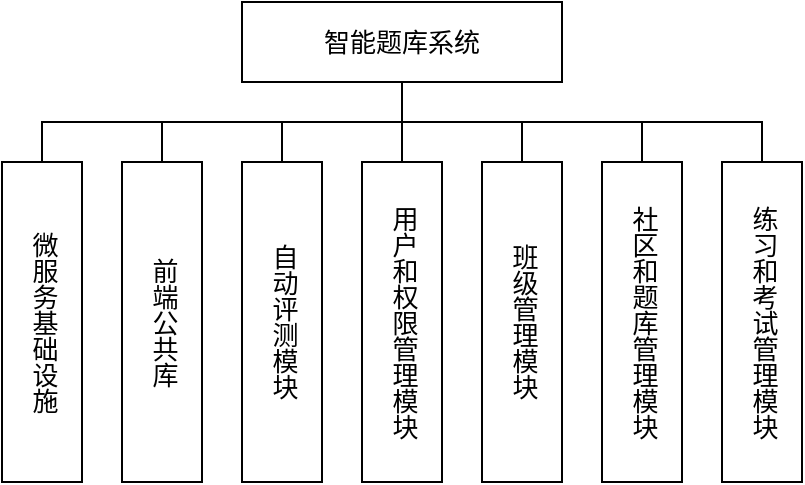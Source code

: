 <mxfile version="24.4.4" type="github" pages="8">
  <diagram name="总体结构图" id="eObKTCuL2aLBovRg0y6s">
    <mxGraphModel dx="628" dy="372" grid="1" gridSize="10" guides="1" tooltips="1" connect="1" arrows="1" fold="1" page="1" pageScale="1" pageWidth="827" pageHeight="1169" math="0" shadow="0">
      <root>
        <mxCell id="0" />
        <mxCell id="1" parent="0" />
        <mxCell id="1TfiM0mJoHMzbEMcMOic-4" style="edgeStyle=orthogonalEdgeStyle;rounded=0;orthogonalLoop=1;jettySize=auto;html=1;fontSize=13;fontFamily=宋体;endArrow=none;endFill=0;fontStyle=0;textDirection=vertical-lr;" parent="1" source="AXkbb3NN8vNCeK4mGR4q-1" target="AXkbb3NN8vNCeK4mGR4q-2" edge="1">
          <mxGeometry relative="1" as="geometry">
            <Array as="points">
              <mxPoint x="200" y="60" />
              <mxPoint x="20" y="60" />
            </Array>
          </mxGeometry>
        </mxCell>
        <mxCell id="1TfiM0mJoHMzbEMcMOic-5" style="edgeStyle=orthogonalEdgeStyle;rounded=0;orthogonalLoop=1;jettySize=auto;html=1;fontSize=13;fontFamily=宋体;endArrow=none;endFill=0;fontStyle=0;textDirection=vertical-lr;" parent="1" source="AXkbb3NN8vNCeK4mGR4q-1" target="AXkbb3NN8vNCeK4mGR4q-4" edge="1">
          <mxGeometry relative="1" as="geometry">
            <Array as="points">
              <mxPoint x="200" y="60" />
              <mxPoint x="80" y="60" />
            </Array>
          </mxGeometry>
        </mxCell>
        <mxCell id="1TfiM0mJoHMzbEMcMOic-6" style="edgeStyle=orthogonalEdgeStyle;rounded=0;orthogonalLoop=1;jettySize=auto;html=1;fontSize=13;fontFamily=宋体;endArrow=none;endFill=0;fontStyle=0;textDirection=vertical-lr;" parent="1" source="AXkbb3NN8vNCeK4mGR4q-1" target="1TfiM0mJoHMzbEMcMOic-1" edge="1">
          <mxGeometry relative="1" as="geometry" />
        </mxCell>
        <mxCell id="1TfiM0mJoHMzbEMcMOic-7" style="edgeStyle=orthogonalEdgeStyle;rounded=0;orthogonalLoop=1;jettySize=auto;html=1;fontSize=13;fontFamily=宋体;endArrow=none;endFill=0;fontStyle=0;textDirection=vertical-lr;" parent="1" source="AXkbb3NN8vNCeK4mGR4q-1" target="AXkbb3NN8vNCeK4mGR4q-6" edge="1">
          <mxGeometry relative="1" as="geometry" />
        </mxCell>
        <mxCell id="1TfiM0mJoHMzbEMcMOic-8" style="edgeStyle=orthogonalEdgeStyle;rounded=0;orthogonalLoop=1;jettySize=auto;html=1;fontSize=13;fontFamily=宋体;endArrow=none;endFill=0;fontStyle=0;textDirection=vertical-lr;" parent="1" source="AXkbb3NN8vNCeK4mGR4q-1" target="AXkbb3NN8vNCeK4mGR4q-8" edge="1">
          <mxGeometry relative="1" as="geometry" />
        </mxCell>
        <mxCell id="1TfiM0mJoHMzbEMcMOic-9" style="edgeStyle=orthogonalEdgeStyle;rounded=0;orthogonalLoop=1;jettySize=auto;html=1;fontSize=13;fontFamily=宋体;endArrow=none;endFill=0;fontStyle=0;textDirection=vertical-lr;" parent="1" source="AXkbb3NN8vNCeK4mGR4q-1" target="AXkbb3NN8vNCeK4mGR4q-10" edge="1">
          <mxGeometry relative="1" as="geometry">
            <Array as="points">
              <mxPoint x="200" y="60" />
              <mxPoint x="320" y="60" />
            </Array>
          </mxGeometry>
        </mxCell>
        <mxCell id="1TfiM0mJoHMzbEMcMOic-10" style="edgeStyle=orthogonalEdgeStyle;rounded=0;orthogonalLoop=1;jettySize=auto;html=1;fontSize=13;fontFamily=宋体;endArrow=none;endFill=0;fontStyle=0;textDirection=vertical-lr;" parent="1" source="AXkbb3NN8vNCeK4mGR4q-1" target="AXkbb3NN8vNCeK4mGR4q-11" edge="1">
          <mxGeometry relative="1" as="geometry">
            <Array as="points">
              <mxPoint x="200" y="60" />
              <mxPoint x="380" y="60" />
            </Array>
          </mxGeometry>
        </mxCell>
        <mxCell id="AXkbb3NN8vNCeK4mGR4q-1" value="智能题库系统" style="rounded=0;whiteSpace=wrap;html=1;strokeWidth=1;fontSize=13;fontFamily=宋体;fontStyle=0;textDirection=ltr;" parent="1" vertex="1">
          <mxGeometry x="120" width="160" height="40" as="geometry" />
        </mxCell>
        <mxCell id="AXkbb3NN8vNCeK4mGR4q-2" value="微服务基础设施" style="rounded=0;whiteSpace=wrap;html=1;textDirection=vertical-lr;strokeWidth=1;fontSize=13;fontFamily=宋体;fontStyle=0" parent="1" vertex="1">
          <mxGeometry y="80" width="40" height="160" as="geometry" />
        </mxCell>
        <mxCell id="AXkbb3NN8vNCeK4mGR4q-4" value="前端公共库" style="rounded=0;whiteSpace=wrap;html=1;textDirection=vertical-lr;strokeWidth=1;fontSize=13;fontFamily=宋体;fontStyle=0" parent="1" vertex="1">
          <mxGeometry x="60" y="80" width="40" height="160" as="geometry" />
        </mxCell>
        <mxCell id="AXkbb3NN8vNCeK4mGR4q-6" value="用户和权限管理模块" style="rounded=0;whiteSpace=wrap;html=1;textDirection=vertical-lr;strokeWidth=1;fontSize=13;fontFamily=宋体;fontStyle=0" parent="1" vertex="1">
          <mxGeometry x="180" y="80" width="40" height="160" as="geometry" />
        </mxCell>
        <mxCell id="AXkbb3NN8vNCeK4mGR4q-8" value="班级管理模块" style="rounded=0;whiteSpace=wrap;html=1;textDirection=vertical-lr;strokeWidth=1;fontSize=13;fontFamily=宋体;fontStyle=0" parent="1" vertex="1">
          <mxGeometry x="240" y="80" width="40" height="160" as="geometry" />
        </mxCell>
        <mxCell id="AXkbb3NN8vNCeK4mGR4q-11" value="练习和考试管理模块" style="rounded=0;whiteSpace=wrap;html=1;textDirection=vertical-lr;strokeWidth=1;fontSize=13;fontFamily=宋体;fontStyle=0" parent="1" vertex="1">
          <mxGeometry x="360" y="80" width="40" height="160" as="geometry" />
        </mxCell>
        <mxCell id="1TfiM0mJoHMzbEMcMOic-1" value="自动评测模块" style="rounded=0;whiteSpace=wrap;html=1;textDirection=vertical-lr;strokeWidth=1;fontSize=13;fontFamily=宋体;fontStyle=0" parent="1" vertex="1">
          <mxGeometry x="120" y="80" width="40" height="160" as="geometry" />
        </mxCell>
        <mxCell id="AXkbb3NN8vNCeK4mGR4q-10" value="社区和题库管理模块" style="rounded=0;whiteSpace=wrap;html=1;textDirection=vertical-lr;strokeWidth=1;fontSize=13;fontFamily=宋体;fontStyle=0" parent="1" vertex="1">
          <mxGeometry x="300" y="80" width="40" height="160" as="geometry" />
        </mxCell>
      </root>
    </mxGraphModel>
  </diagram>
  <diagram id="LT84yAwizIzMR_WDolmR" name="基础设施">
    <mxGraphModel dx="910" dy="540" grid="1" gridSize="10" guides="1" tooltips="1" connect="1" arrows="1" fold="1" page="1" pageScale="1" pageWidth="827" pageHeight="1169" math="0" shadow="0">
      <root>
        <mxCell id="0" />
        <mxCell id="1" parent="0" />
        <mxCell id="7kaJdCATAkO4GqcZyHqF-1" style="edgeStyle=orthogonalEdgeStyle;rounded=0;orthogonalLoop=1;jettySize=auto;html=1;fontSize=13;fontFamily=宋体;endArrow=none;endFill=0;fontStyle=0" parent="1" source="7kaJdCATAkO4GqcZyHqF-8" target="7kaJdCATAkO4GqcZyHqF-9" edge="1">
          <mxGeometry relative="1" as="geometry">
            <Array as="points">
              <mxPoint x="200" y="60" />
              <mxPoint x="20" y="60" />
            </Array>
          </mxGeometry>
        </mxCell>
        <mxCell id="7kaJdCATAkO4GqcZyHqF-2" style="edgeStyle=orthogonalEdgeStyle;rounded=0;orthogonalLoop=1;jettySize=auto;html=1;fontSize=13;fontFamily=宋体;endArrow=none;endFill=0;fontStyle=0" parent="1" source="7kaJdCATAkO4GqcZyHqF-8" target="7kaJdCATAkO4GqcZyHqF-10" edge="1">
          <mxGeometry relative="1" as="geometry">
            <Array as="points">
              <mxPoint x="200" y="60" />
              <mxPoint x="80" y="60" />
            </Array>
          </mxGeometry>
        </mxCell>
        <mxCell id="7kaJdCATAkO4GqcZyHqF-3" style="edgeStyle=orthogonalEdgeStyle;rounded=0;orthogonalLoop=1;jettySize=auto;html=1;fontSize=13;fontFamily=宋体;endArrow=none;endFill=0;fontStyle=0" parent="1" source="7kaJdCATAkO4GqcZyHqF-8" target="7kaJdCATAkO4GqcZyHqF-14" edge="1">
          <mxGeometry relative="1" as="geometry" />
        </mxCell>
        <mxCell id="7kaJdCATAkO4GqcZyHqF-4" style="edgeStyle=orthogonalEdgeStyle;rounded=0;orthogonalLoop=1;jettySize=auto;html=1;fontSize=13;fontFamily=宋体;endArrow=none;endFill=0;fontStyle=0" parent="1" source="7kaJdCATAkO4GqcZyHqF-8" target="7kaJdCATAkO4GqcZyHqF-11" edge="1">
          <mxGeometry relative="1" as="geometry" />
        </mxCell>
        <mxCell id="7kaJdCATAkO4GqcZyHqF-5" style="edgeStyle=orthogonalEdgeStyle;rounded=0;orthogonalLoop=1;jettySize=auto;html=1;fontSize=13;fontFamily=宋体;endArrow=none;endFill=0;fontStyle=0" parent="1" source="7kaJdCATAkO4GqcZyHqF-8" target="7kaJdCATAkO4GqcZyHqF-12" edge="1">
          <mxGeometry relative="1" as="geometry" />
        </mxCell>
        <mxCell id="7kaJdCATAkO4GqcZyHqF-6" style="edgeStyle=orthogonalEdgeStyle;rounded=0;orthogonalLoop=1;jettySize=auto;html=1;fontSize=13;fontFamily=宋体;endArrow=none;endFill=0;fontStyle=0" parent="1" source="7kaJdCATAkO4GqcZyHqF-8" target="7kaJdCATAkO4GqcZyHqF-15" edge="1">
          <mxGeometry relative="1" as="geometry">
            <Array as="points">
              <mxPoint x="200" y="60" />
              <mxPoint x="320" y="60" />
            </Array>
          </mxGeometry>
        </mxCell>
        <mxCell id="7kaJdCATAkO4GqcZyHqF-7" style="edgeStyle=orthogonalEdgeStyle;rounded=0;orthogonalLoop=1;jettySize=auto;html=1;fontSize=13;fontFamily=宋体;endArrow=none;endFill=0;fontStyle=0" parent="1" source="7kaJdCATAkO4GqcZyHqF-8" target="7kaJdCATAkO4GqcZyHqF-13" edge="1">
          <mxGeometry relative="1" as="geometry">
            <Array as="points">
              <mxPoint x="200" y="60" />
              <mxPoint x="380" y="60" />
            </Array>
          </mxGeometry>
        </mxCell>
        <mxCell id="7kaJdCATAkO4GqcZyHqF-8" value="微服务基础设施" style="rounded=0;whiteSpace=wrap;html=1;strokeWidth=1;fontSize=13;fontFamily=宋体;fontStyle=0" parent="1" vertex="1">
          <mxGeometry x="120" width="160" height="40" as="geometry" />
        </mxCell>
        <mxCell id="7kaJdCATAkO4GqcZyHqF-9" value="API网关" style="rounded=0;whiteSpace=wrap;html=1;textDirection=vertical-lr;strokeWidth=1;fontSize=13;fontFamily=宋体;fontStyle=0" parent="1" vertex="1">
          <mxGeometry y="80" width="40" height="160" as="geometry" />
        </mxCell>
        <mxCell id="7kaJdCATAkO4GqcZyHqF-10" value="服务注册与发现" style="rounded=0;whiteSpace=wrap;html=1;textDirection=vertical-lr;strokeWidth=1;fontSize=13;fontFamily=宋体;fontStyle=0" parent="1" vertex="1">
          <mxGeometry x="60" y="80" width="40" height="160" as="geometry" />
        </mxCell>
        <mxCell id="7kaJdCATAkO4GqcZyHqF-11" value="消息队列" style="rounded=0;whiteSpace=wrap;html=1;textDirection=vertical-lr;strokeWidth=1;fontSize=13;fontFamily=宋体;fontStyle=0" parent="1" vertex="1">
          <mxGeometry x="180" y="80" width="40" height="160" as="geometry" />
        </mxCell>
        <mxCell id="7kaJdCATAkO4GqcZyHqF-23" style="edgeStyle=orthogonalEdgeStyle;rounded=0;orthogonalLoop=1;jettySize=auto;html=1;endArrow=none;endFill=0;fontStyle=0" parent="1" source="7kaJdCATAkO4GqcZyHqF-12" target="7kaJdCATAkO4GqcZyHqF-20" edge="1">
          <mxGeometry relative="1" as="geometry">
            <Array as="points">
              <mxPoint x="260" y="260" />
              <mxPoint x="200" y="260" />
            </Array>
          </mxGeometry>
        </mxCell>
        <mxCell id="7kaJdCATAkO4GqcZyHqF-24" style="edgeStyle=orthogonalEdgeStyle;rounded=0;orthogonalLoop=1;jettySize=auto;html=1;endArrow=none;endFill=0;fontStyle=0" parent="1" source="7kaJdCATAkO4GqcZyHqF-12" target="7kaJdCATAkO4GqcZyHqF-21" edge="1">
          <mxGeometry relative="1" as="geometry" />
        </mxCell>
        <mxCell id="7kaJdCATAkO4GqcZyHqF-25" style="edgeStyle=orthogonalEdgeStyle;rounded=0;orthogonalLoop=1;jettySize=auto;html=1;endArrow=none;endFill=0;fontStyle=0" parent="1" source="7kaJdCATAkO4GqcZyHqF-12" target="7kaJdCATAkO4GqcZyHqF-22" edge="1">
          <mxGeometry relative="1" as="geometry">
            <Array as="points">
              <mxPoint x="260" y="260" />
              <mxPoint x="320" y="260" />
            </Array>
          </mxGeometry>
        </mxCell>
        <mxCell id="7kaJdCATAkO4GqcZyHqF-12" value="持久化层" style="rounded=0;whiteSpace=wrap;html=1;textDirection=vertical-lr;strokeWidth=1;fontSize=13;fontFamily=宋体;fontStyle=0" parent="1" vertex="1">
          <mxGeometry x="240" y="80" width="40" height="160" as="geometry" />
        </mxCell>
        <mxCell id="7kaJdCATAkO4GqcZyHqF-13" value="监控与日志" style="rounded=0;whiteSpace=wrap;html=1;textDirection=vertical-lr;strokeWidth=1;fontSize=13;fontFamily=宋体;fontStyle=0" parent="1" vertex="1">
          <mxGeometry x="360" y="80" width="40" height="160" as="geometry" />
        </mxCell>
        <mxCell id="7kaJdCATAkO4GqcZyHqF-14" value="配置中心" style="rounded=0;whiteSpace=wrap;html=1;textDirection=vertical-lr;strokeWidth=1;fontSize=13;fontFamily=宋体;fontStyle=0" parent="1" vertex="1">
          <mxGeometry x="120" y="80" width="40" height="160" as="geometry" />
        </mxCell>
        <mxCell id="7kaJdCATAkO4GqcZyHqF-15" value="链路追踪" style="rounded=0;whiteSpace=wrap;html=1;textDirection=vertical-lr;strokeWidth=1;fontSize=13;fontFamily=宋体;fontStyle=0" parent="1" vertex="1">
          <mxGeometry x="300" y="80" width="40" height="160" as="geometry" />
        </mxCell>
        <mxCell id="7kaJdCATAkO4GqcZyHqF-20" value="关系型数据库和ORM" style="rounded=0;whiteSpace=wrap;html=1;textDirection=vertical-lr;strokeWidth=1;fontSize=13;fontFamily=宋体;fontStyle=0" parent="1" vertex="1">
          <mxGeometry x="180" y="280" width="40" height="160" as="geometry" />
        </mxCell>
        <mxCell id="7kaJdCATAkO4GqcZyHqF-21" value="缓存和缓存抽象" style="rounded=0;whiteSpace=wrap;html=1;textDirection=vertical-lr;strokeWidth=1;fontSize=13;fontFamily=宋体;fontStyle=0" parent="1" vertex="1">
          <mxGeometry x="240" y="280" width="40" height="160" as="geometry" />
        </mxCell>
        <mxCell id="7kaJdCATAkO4GqcZyHqF-22" value="全文搜索引擎" style="rounded=0;whiteSpace=wrap;html=1;textDirection=vertical-lr;strokeWidth=1;fontSize=13;fontFamily=宋体;fontStyle=0" parent="1" vertex="1">
          <mxGeometry x="300" y="280" width="40" height="160" as="geometry" />
        </mxCell>
      </root>
    </mxGraphModel>
  </diagram>
  <diagram id="GoCereCZOyMjqY-9BKI_" name="前端公共库">
    <mxGraphModel dx="910" dy="540" grid="1" gridSize="10" guides="1" tooltips="1" connect="1" arrows="1" fold="1" page="1" pageScale="1" pageWidth="827" pageHeight="1169" math="0" shadow="0">
      <root>
        <mxCell id="0" />
        <mxCell id="1" parent="0" />
        <mxCell id="lPErtDjnJeiTc1u10i2Q-1" style="edgeStyle=orthogonalEdgeStyle;rounded=0;orthogonalLoop=1;jettySize=auto;html=1;strokeColor=default;strokeWidth=1;endArrow=none;endFill=0;startArrow=none;startFill=0;fontSize=13;fontFamily=宋体;fontStyle=0" parent="1" source="lPErtDjnJeiTc1u10i2Q-6" target="lPErtDjnJeiTc1u10i2Q-7" edge="1">
          <mxGeometry relative="1" as="geometry">
            <Array as="points">
              <mxPoint x="150" y="60" />
              <mxPoint x="20" y="60" />
            </Array>
          </mxGeometry>
        </mxCell>
        <mxCell id="lPErtDjnJeiTc1u10i2Q-2" style="edgeStyle=orthogonalEdgeStyle;rounded=0;orthogonalLoop=1;jettySize=auto;html=1;strokeWidth=1;endArrow=none;endFill=0;startArrow=none;startFill=0;fontSize=13;fontFamily=宋体;fontStyle=0" parent="1" source="lPErtDjnJeiTc1u10i2Q-6" target="lPErtDjnJeiTc1u10i2Q-12" edge="1">
          <mxGeometry relative="1" as="geometry" />
        </mxCell>
        <mxCell id="lPErtDjnJeiTc1u10i2Q-3" style="edgeStyle=orthogonalEdgeStyle;rounded=0;orthogonalLoop=1;jettySize=auto;html=1;strokeWidth=1;endArrow=none;endFill=0;startArrow=none;startFill=0;fontSize=13;fontFamily=宋体;fontStyle=0" parent="1" source="lPErtDjnJeiTc1u10i2Q-6" target="lPErtDjnJeiTc1u10i2Q-13" edge="1">
          <mxGeometry relative="1" as="geometry">
            <Array as="points">
              <mxPoint x="150" y="60" />
              <mxPoint x="290" y="60" />
            </Array>
          </mxGeometry>
        </mxCell>
        <mxCell id="lPErtDjnJeiTc1u10i2Q-4" style="edgeStyle=orthogonalEdgeStyle;rounded=0;orthogonalLoop=1;jettySize=auto;html=1;endArrow=none;endFill=0;fontStyle=0" parent="1" source="lPErtDjnJeiTc1u10i2Q-6" target="lPErtDjnJeiTc1u10i2Q-14" edge="1">
          <mxGeometry relative="1" as="geometry" />
        </mxCell>
        <mxCell id="lPErtDjnJeiTc1u10i2Q-6" value="前端公共库" style="rounded=0;whiteSpace=wrap;html=1;strokeWidth=1;fontSize=13;fontFamily=宋体;fontStyle=0" parent="1" vertex="1">
          <mxGeometry x="70" width="160" height="40" as="geometry" />
        </mxCell>
        <mxCell id="lPErtDjnJeiTc1u10i2Q-7" value="前端&lt;span style=&quot;background-color: initial;&quot;&gt;日志管理器&lt;/span&gt;" style="rounded=0;whiteSpace=wrap;html=1;textDirection=vertical-lr;strokeWidth=1;fontSize=13;fontFamily=宋体;fontStyle=0" parent="1" vertex="1">
          <mxGeometry y="80" width="40" height="160" as="geometry" />
        </mxCell>
        <mxCell id="lPErtDjnJeiTc1u10i2Q-8" style="edgeStyle=orthogonalEdgeStyle;rounded=0;orthogonalLoop=1;jettySize=auto;html=1;endArrow=none;endFill=0;fontStyle=0" parent="1" source="lPErtDjnJeiTc1u10i2Q-12" target="lPErtDjnJeiTc1u10i2Q-16" edge="1">
          <mxGeometry relative="1" as="geometry">
            <Array as="points">
              <mxPoint x="140" y="260" />
              <mxPoint x="50" y="260" />
            </Array>
          </mxGeometry>
        </mxCell>
        <mxCell id="lPErtDjnJeiTc1u10i2Q-9" style="edgeStyle=orthogonalEdgeStyle;rounded=0;orthogonalLoop=1;jettySize=auto;html=1;endArrow=none;endFill=0;fontStyle=0" parent="1" source="lPErtDjnJeiTc1u10i2Q-12" target="lPErtDjnJeiTc1u10i2Q-17" edge="1">
          <mxGeometry relative="1" as="geometry" />
        </mxCell>
        <mxCell id="lPErtDjnJeiTc1u10i2Q-10" style="edgeStyle=orthogonalEdgeStyle;rounded=0;orthogonalLoop=1;jettySize=auto;html=1;endArrow=none;endFill=0;fontStyle=0" parent="1" source="lPErtDjnJeiTc1u10i2Q-12" target="lPErtDjnJeiTc1u10i2Q-18" edge="1">
          <mxGeometry relative="1" as="geometry">
            <Array as="points">
              <mxPoint x="110" y="260" />
              <mxPoint x="140" y="260" />
            </Array>
          </mxGeometry>
        </mxCell>
        <mxCell id="lPErtDjnJeiTc1u10i2Q-11" style="edgeStyle=orthogonalEdgeStyle;rounded=0;orthogonalLoop=1;jettySize=auto;html=1;endArrow=none;endFill=0;fontStyle=0" parent="1" source="lPErtDjnJeiTc1u10i2Q-12" target="lPErtDjnJeiTc1u10i2Q-19" edge="1">
          <mxGeometry relative="1" as="geometry">
            <Array as="points">
              <mxPoint x="140" y="260" />
              <mxPoint x="230" y="260" />
            </Array>
          </mxGeometry>
        </mxCell>
        <mxCell id="lPErtDjnJeiTc1u10i2Q-12" value="对象跟踪与转换" style="rounded=0;whiteSpace=wrap;html=1;textDirection=vertical-lr;strokeWidth=1;fontSize=13;fontFamily=宋体;fontStyle=0" parent="1" vertex="1">
          <mxGeometry x="90" y="80" width="40" height="160" as="geometry" />
        </mxCell>
        <mxCell id="G0HAX1r1dDdrpFg4I1_4-3" style="edgeStyle=orthogonalEdgeStyle;rounded=0;orthogonalLoop=1;jettySize=auto;html=1;endArrow=none;endFill=0;fontStyle=0" parent="1" source="lPErtDjnJeiTc1u10i2Q-13" target="G0HAX1r1dDdrpFg4I1_4-1" edge="1">
          <mxGeometry relative="1" as="geometry" />
        </mxCell>
        <mxCell id="G0HAX1r1dDdrpFg4I1_4-4" style="edgeStyle=orthogonalEdgeStyle;rounded=0;orthogonalLoop=1;jettySize=auto;html=1;endArrow=none;endFill=0;fontStyle=0" parent="1" source="lPErtDjnJeiTc1u10i2Q-13" target="G0HAX1r1dDdrpFg4I1_4-2" edge="1">
          <mxGeometry relative="1" as="geometry" />
        </mxCell>
        <mxCell id="lPErtDjnJeiTc1u10i2Q-13" value="HTTP请求封装" style="rounded=0;whiteSpace=wrap;html=1;textDirection=vertical-lr;strokeWidth=1;fontSize=13;fontFamily=宋体;fontStyle=0" parent="1" vertex="1">
          <mxGeometry x="270" y="80" width="40" height="160" as="geometry" />
        </mxCell>
        <mxCell id="lPErtDjnJeiTc1u10i2Q-14" value="声明式权限控制" style="rounded=0;whiteSpace=wrap;html=1;textDirection=vertical-lr;strokeWidth=1;fontSize=13;fontFamily=宋体;fontStyle=0" parent="1" vertex="1">
          <mxGeometry x="180" y="80" width="40" height="160" as="geometry" />
        </mxCell>
        <mxCell id="lPErtDjnJeiTc1u10i2Q-16" value="对象ID管理" style="rounded=0;whiteSpace=wrap;html=1;textDirection=vertical-lr;strokeWidth=1;fontSize=13;fontFamily=宋体;fontStyle=0" parent="1" vertex="1">
          <mxGeometry y="280" width="40" height="160" as="geometry" />
        </mxCell>
        <mxCell id="lPErtDjnJeiTc1u10i2Q-17" value="元数据生成和定义" style="rounded=0;whiteSpace=wrap;html=1;textDirection=vertical-lr;strokeWidth=1;fontSize=13;fontFamily=宋体;fontStyle=0" parent="1" vertex="1">
          <mxGeometry x="60" y="280" width="40" height="160" as="geometry" />
        </mxCell>
        <mxCell id="lPErtDjnJeiTc1u10i2Q-18" value="递归的对象转换" style="rounded=0;whiteSpace=wrap;html=1;textDirection=vertical-lr;strokeWidth=1;fontSize=13;fontFamily=宋体;fontStyle=0" parent="1" vertex="1">
          <mxGeometry x="120" y="280" width="40" height="160" as="geometry" />
        </mxCell>
        <mxCell id="lPErtDjnJeiTc1u10i2Q-19" value="额外字段处理" style="rounded=0;whiteSpace=wrap;html=1;textDirection=vertical-lr;strokeWidth=1;fontSize=13;fontFamily=宋体;fontStyle=0" parent="1" vertex="1">
          <mxGeometry x="180" y="280" width="40" height="160" as="geometry" />
        </mxCell>
        <mxCell id="G0HAX1r1dDdrpFg4I1_4-1" value="响应体转换" style="rounded=0;whiteSpace=wrap;html=1;textDirection=vertical-lr;strokeWidth=1;fontSize=13;fontFamily=宋体;fontStyle=0" parent="1" vertex="1">
          <mxGeometry x="240" y="280" width="40" height="160" as="geometry" />
        </mxCell>
        <mxCell id="G0HAX1r1dDdrpFg4I1_4-2" value="异常状态码处理" style="rounded=0;whiteSpace=wrap;html=1;textDirection=vertical-lr;strokeWidth=1;fontSize=13;fontFamily=宋体;fontStyle=0" parent="1" vertex="1">
          <mxGeometry x="300" y="280" width="40" height="160" as="geometry" />
        </mxCell>
      </root>
    </mxGraphModel>
  </diagram>
  <diagram id="jdIbcrPms2gUhNTZ2ln3" name="自动评测">
    <mxGraphModel dx="910" dy="540" grid="1" gridSize="10" guides="1" tooltips="1" connect="1" arrows="1" fold="1" page="1" pageScale="1" pageWidth="827" pageHeight="1169" math="0" shadow="0">
      <root>
        <mxCell id="0" />
        <mxCell id="1" parent="0" />
        <mxCell id="3TBexgA2kITxujay0bop-1" style="edgeStyle=orthogonalEdgeStyle;rounded=0;orthogonalLoop=1;jettySize=auto;html=1;strokeColor=default;strokeWidth=1;endArrow=none;endFill=0;startArrow=none;startFill=0;fontSize=13;fontFamily=宋体;fontStyle=0" parent="1" source="3TBexgA2kITxujay0bop-7" target="3TBexgA2kITxujay0bop-8" edge="1">
          <mxGeometry relative="1" as="geometry">
            <Array as="points">
              <mxPoint x="140" y="60" />
              <mxPoint x="20" y="60" />
            </Array>
          </mxGeometry>
        </mxCell>
        <mxCell id="3TBexgA2kITxujay0bop-2" style="edgeStyle=orthogonalEdgeStyle;rounded=0;orthogonalLoop=1;jettySize=auto;html=1;strokeWidth=1;endArrow=none;endFill=0;startArrow=none;startFill=0;fontSize=13;fontFamily=宋体;fontStyle=0" parent="1" source="3TBexgA2kITxujay0bop-7" target="3TBexgA2kITxujay0bop-9" edge="1">
          <mxGeometry relative="1" as="geometry" />
        </mxCell>
        <mxCell id="3TBexgA2kITxujay0bop-3" style="edgeStyle=orthogonalEdgeStyle;rounded=0;orthogonalLoop=1;jettySize=auto;html=1;strokeWidth=1;endArrow=none;endFill=0;startArrow=none;startFill=0;fontSize=13;fontFamily=宋体;fontStyle=0" parent="1" source="3TBexgA2kITxujay0bop-7" target="3TBexgA2kITxujay0bop-10" edge="1">
          <mxGeometry relative="1" as="geometry" />
        </mxCell>
        <mxCell id="7ztqIl_7mpwJkRQCzAdN-3" style="edgeStyle=orthogonalEdgeStyle;rounded=0;orthogonalLoop=1;jettySize=auto;html=1;endArrow=none;endFill=0;fontSize=13;fontFamily=宋体;fontStyle=0" parent="1" source="3TBexgA2kITxujay0bop-7" target="7ztqIl_7mpwJkRQCzAdN-1" edge="1">
          <mxGeometry relative="1" as="geometry" />
        </mxCell>
        <mxCell id="7ztqIl_7mpwJkRQCzAdN-4" style="edgeStyle=orthogonalEdgeStyle;rounded=0;orthogonalLoop=1;jettySize=auto;html=1;endArrow=none;endFill=0;fontSize=13;fontFamily=宋体;fontStyle=0" parent="1" source="3TBexgA2kITxujay0bop-7" target="7ztqIl_7mpwJkRQCzAdN-2" edge="1">
          <mxGeometry relative="1" as="geometry">
            <Array as="points">
              <mxPoint x="140" y="60" />
              <mxPoint x="260" y="60" />
            </Array>
          </mxGeometry>
        </mxCell>
        <mxCell id="3TBexgA2kITxujay0bop-7" value="自动评测模块" style="rounded=0;whiteSpace=wrap;html=1;strokeWidth=1;fontSize=13;fontFamily=宋体;fontStyle=0" parent="1" vertex="1">
          <mxGeometry x="60" width="160" height="40" as="geometry" />
        </mxCell>
        <mxCell id="3TBexgA2kITxujay0bop-8" value="评测任务接收" style="rounded=0;whiteSpace=wrap;html=1;textDirection=vertical-lr;strokeWidth=1;fontSize=13;fontFamily=宋体;fontStyle=0" parent="1" vertex="1">
          <mxGeometry y="80" width="40" height="160" as="geometry" />
        </mxCell>
        <mxCell id="7ztqIl_7mpwJkRQCzAdN-6" style="edgeStyle=orthogonalEdgeStyle;rounded=0;orthogonalLoop=1;jettySize=auto;html=1;endArrow=none;endFill=0;fontSize=13;fontFamily=宋体;fontStyle=0" parent="1" source="3TBexgA2kITxujay0bop-9" target="7ztqIl_7mpwJkRQCzAdN-5" edge="1">
          <mxGeometry relative="1" as="geometry">
            <Array as="points">
              <mxPoint x="140" y="260" />
              <mxPoint x="50" y="260" />
            </Array>
          </mxGeometry>
        </mxCell>
        <mxCell id="7ztqIl_7mpwJkRQCzAdN-8" style="edgeStyle=orthogonalEdgeStyle;rounded=0;orthogonalLoop=1;jettySize=auto;html=1;endArrow=none;endFill=0;fontSize=13;fontFamily=宋体;fontStyle=0" parent="1" source="3TBexgA2kITxujay0bop-9" target="7ztqIl_7mpwJkRQCzAdN-7" edge="1">
          <mxGeometry relative="1" as="geometry" />
        </mxCell>
        <mxCell id="7ztqIl_7mpwJkRQCzAdN-10" style="edgeStyle=orthogonalEdgeStyle;rounded=0;orthogonalLoop=1;jettySize=auto;html=1;endArrow=none;endFill=0;fontSize=13;fontFamily=宋体;fontStyle=0" parent="1" source="3TBexgA2kITxujay0bop-9" target="7ztqIl_7mpwJkRQCzAdN-9" edge="1">
          <mxGeometry relative="1" as="geometry" />
        </mxCell>
        <mxCell id="7ztqIl_7mpwJkRQCzAdN-12" style="edgeStyle=orthogonalEdgeStyle;rounded=0;orthogonalLoop=1;jettySize=auto;html=1;endArrow=none;endFill=0;fontSize=13;fontFamily=宋体;fontStyle=0" parent="1" source="3TBexgA2kITxujay0bop-9" target="7ztqIl_7mpwJkRQCzAdN-11" edge="1">
          <mxGeometry relative="1" as="geometry">
            <Array as="points">
              <mxPoint x="140" y="260" />
              <mxPoint x="230" y="260" />
            </Array>
          </mxGeometry>
        </mxCell>
        <mxCell id="3TBexgA2kITxujay0bop-9" value="评测任务处理抽象" style="rounded=0;whiteSpace=wrap;html=1;textDirection=vertical-lr;strokeWidth=1;fontSize=13;fontFamily=宋体;fontStyle=0" parent="1" vertex="1">
          <mxGeometry x="120" y="80" width="40" height="160" as="geometry" />
        </mxCell>
        <mxCell id="3TBexgA2kITxujay0bop-10" value="评测结果推送" style="rounded=0;whiteSpace=wrap;html=1;textDirection=vertical-lr;strokeWidth=1;fontSize=13;fontFamily=宋体;fontStyle=0" parent="1" vertex="1">
          <mxGeometry x="180" y="80" width="40" height="160" as="geometry" />
        </mxCell>
        <mxCell id="7ztqIl_7mpwJkRQCzAdN-1" value="评测任务信息维护" style="rounded=0;whiteSpace=wrap;html=1;textDirection=vertical-lr;strokeWidth=1;fontSize=13;fontFamily=宋体;fontStyle=0" parent="1" vertex="1">
          <mxGeometry x="60" y="80" width="40" height="160" as="geometry" />
        </mxCell>
        <mxCell id="7ztqIl_7mpwJkRQCzAdN-2" value="评测结果解析" style="rounded=0;whiteSpace=wrap;html=1;textDirection=vertical-lr;strokeWidth=1;fontSize=13;fontFamily=宋体;fontStyle=0" parent="1" vertex="1">
          <mxGeometry x="240" y="80" width="40" height="160" as="geometry" />
        </mxCell>
        <mxCell id="7ztqIl_7mpwJkRQCzAdN-5" value="子进程创建与通信" style="rounded=0;whiteSpace=wrap;html=1;textDirection=vertical-lr;strokeWidth=1;fontSize=13;fontFamily=宋体;fontStyle=0" parent="1" vertex="1">
          <mxGeometry x="30" y="280" width="40" height="160" as="geometry" />
        </mxCell>
        <mxCell id="7ztqIl_7mpwJkRQCzAdN-7" value="子进程输出管理" style="rounded=0;whiteSpace=wrap;html=1;textDirection=vertical-lr;strokeWidth=1;fontSize=13;fontFamily=宋体;fontStyle=0" parent="1" vertex="1">
          <mxGeometry x="90" y="280" width="40" height="160" as="geometry" />
        </mxCell>
        <mxCell id="7ztqIl_7mpwJkRQCzAdN-9" value="子进程错误处理" style="rounded=0;whiteSpace=wrap;html=1;textDirection=vertical-lr;strokeWidth=1;fontSize=13;fontFamily=宋体;fontStyle=0" parent="1" vertex="1">
          <mxGeometry x="150" y="280" width="40" height="160" as="geometry" />
        </mxCell>
        <mxCell id="7ztqIl_7mpwJkRQCzAdN-11" value="子进程资源释放" style="rounded=0;whiteSpace=wrap;html=1;textDirection=vertical-lr;strokeWidth=1;fontSize=13;fontFamily=宋体;fontStyle=0" parent="1" vertex="1">
          <mxGeometry x="210" y="280" width="40" height="160" as="geometry" />
        </mxCell>
      </root>
    </mxGraphModel>
  </diagram>
  <diagram id="IcU5u9s4QA0SuOH05t1z" name="用户和权限管理">
    <mxGraphModel dx="910" dy="540" grid="1" gridSize="10" guides="1" tooltips="1" connect="1" arrows="1" fold="1" page="1" pageScale="1" pageWidth="827" pageHeight="1169" math="0" shadow="0">
      <root>
        <mxCell id="0" />
        <mxCell id="1" parent="0" />
        <mxCell id="kt4AcmnEUTAkXFOJBxxN-1" style="edgeStyle=orthogonalEdgeStyle;rounded=0;orthogonalLoop=1;jettySize=auto;html=1;strokeColor=default;strokeWidth=1;endArrow=none;endFill=0;startArrow=none;startFill=0;fontSize=13;fontFamily=宋体;fontStyle=0" parent="1" source="kt4AcmnEUTAkXFOJBxxN-6" target="kt4AcmnEUTAkXFOJBxxN-7" edge="1">
          <mxGeometry relative="1" as="geometry">
            <Array as="points">
              <mxPoint x="140" y="60" />
              <mxPoint x="20" y="60" />
            </Array>
          </mxGeometry>
        </mxCell>
        <mxCell id="kt4AcmnEUTAkXFOJBxxN-2" style="edgeStyle=orthogonalEdgeStyle;rounded=0;orthogonalLoop=1;jettySize=auto;html=1;strokeWidth=1;endArrow=none;endFill=0;startArrow=none;startFill=0;fontSize=13;fontFamily=宋体;fontStyle=0" parent="1" source="kt4AcmnEUTAkXFOJBxxN-6" target="kt4AcmnEUTAkXFOJBxxN-12" edge="1">
          <mxGeometry relative="1" as="geometry" />
        </mxCell>
        <mxCell id="kt4AcmnEUTAkXFOJBxxN-3" style="edgeStyle=orthogonalEdgeStyle;rounded=0;orthogonalLoop=1;jettySize=auto;html=1;strokeWidth=1;endArrow=none;endFill=0;startArrow=none;startFill=0;fontSize=13;fontFamily=宋体;fontStyle=0" parent="1" source="kt4AcmnEUTAkXFOJBxxN-6" target="kt4AcmnEUTAkXFOJBxxN-13" edge="1">
          <mxGeometry relative="1" as="geometry" />
        </mxCell>
        <mxCell id="kt4AcmnEUTAkXFOJBxxN-4" style="edgeStyle=orthogonalEdgeStyle;rounded=0;orthogonalLoop=1;jettySize=auto;html=1;endArrow=none;endFill=0;fontSize=13;fontFamily=宋体;fontStyle=0;strokeWidth=1;" parent="1" source="kt4AcmnEUTAkXFOJBxxN-6" target="kt4AcmnEUTAkXFOJBxxN-14" edge="1">
          <mxGeometry relative="1" as="geometry" />
        </mxCell>
        <mxCell id="kt4AcmnEUTAkXFOJBxxN-5" style="edgeStyle=orthogonalEdgeStyle;rounded=0;orthogonalLoop=1;jettySize=auto;html=1;endArrow=none;endFill=0;fontSize=13;fontFamily=宋体;fontStyle=0;strokeWidth=1;" parent="1" source="kt4AcmnEUTAkXFOJBxxN-6" target="kt4AcmnEUTAkXFOJBxxN-15" edge="1">
          <mxGeometry relative="1" as="geometry">
            <Array as="points">
              <mxPoint x="140" y="60" />
              <mxPoint x="260" y="60" />
            </Array>
          </mxGeometry>
        </mxCell>
        <mxCell id="kt4AcmnEUTAkXFOJBxxN-6" value="用户和权限管理" style="rounded=0;whiteSpace=wrap;html=1;strokeWidth=1;fontSize=13;fontFamily=宋体;fontStyle=0" parent="1" vertex="1">
          <mxGeometry x="60" width="160" height="40" as="geometry" />
        </mxCell>
        <mxCell id="kt4AcmnEUTAkXFOJBxxN-7" value="用户注册" style="rounded=0;whiteSpace=wrap;html=1;textDirection=vertical-lr;strokeWidth=1;fontSize=13;fontFamily=宋体;fontStyle=0" parent="1" vertex="1">
          <mxGeometry y="80" width="40" height="160" as="geometry" />
        </mxCell>
        <mxCell id="kt4AcmnEUTAkXFOJBxxN-12" value="用户认证" style="rounded=0;whiteSpace=wrap;html=1;textDirection=vertical-lr;strokeWidth=1;fontSize=13;fontFamily=宋体;fontStyle=0" parent="1" vertex="1">
          <mxGeometry x="120" y="80" width="40" height="160" as="geometry" />
        </mxCell>
        <mxCell id="TBdoW3QmLv-n3Bpw70am-4" style="edgeStyle=orthogonalEdgeStyle;rounded=0;orthogonalLoop=1;jettySize=auto;html=1;endArrow=none;endFill=0;strokeWidth=1;fontSize=13;fontFamily=宋体;fontStyle=0" parent="1" source="kt4AcmnEUTAkXFOJBxxN-13" target="kt4AcmnEUTAkXFOJBxxN-18" edge="1">
          <mxGeometry relative="1" as="geometry" />
        </mxCell>
        <mxCell id="TBdoW3QmLv-n3Bpw70am-5" style="edgeStyle=orthogonalEdgeStyle;rounded=0;orthogonalLoop=1;jettySize=auto;html=1;endArrow=none;endFill=0;strokeWidth=1;fontSize=13;fontFamily=宋体;fontStyle=0" parent="1" source="kt4AcmnEUTAkXFOJBxxN-13" target="kt4AcmnEUTAkXFOJBxxN-19" edge="1">
          <mxGeometry relative="1" as="geometry" />
        </mxCell>
        <mxCell id="kt4AcmnEUTAkXFOJBxxN-13" value="角色和权限管理" style="rounded=0;whiteSpace=wrap;html=1;textDirection=vertical-lr;strokeWidth=1;fontSize=13;fontFamily=宋体;fontStyle=0" parent="1" vertex="1">
          <mxGeometry x="180" y="80" width="40" height="160" as="geometry" />
        </mxCell>
        <mxCell id="TBdoW3QmLv-n3Bpw70am-2" style="edgeStyle=orthogonalEdgeStyle;rounded=0;orthogonalLoop=1;jettySize=auto;html=1;endArrow=none;endFill=0;strokeWidth=1;fontSize=13;fontFamily=宋体;fontStyle=0" parent="1" source="kt4AcmnEUTAkXFOJBxxN-14" target="kt4AcmnEUTAkXFOJBxxN-16" edge="1">
          <mxGeometry relative="1" as="geometry" />
        </mxCell>
        <mxCell id="TBdoW3QmLv-n3Bpw70am-3" style="edgeStyle=orthogonalEdgeStyle;rounded=0;orthogonalLoop=1;jettySize=auto;html=1;endArrow=none;endFill=0;strokeWidth=1;fontSize=13;fontFamily=宋体;fontStyle=0" parent="1" source="kt4AcmnEUTAkXFOJBxxN-14" target="kt4AcmnEUTAkXFOJBxxN-17" edge="1">
          <mxGeometry relative="1" as="geometry" />
        </mxCell>
        <mxCell id="kt4AcmnEUTAkXFOJBxxN-14" value="用户登录" style="rounded=0;whiteSpace=wrap;html=1;textDirection=vertical-lr;strokeWidth=1;fontSize=13;fontFamily=宋体;fontStyle=0" parent="1" vertex="1">
          <mxGeometry x="60" y="80" width="40" height="160" as="geometry" />
        </mxCell>
        <mxCell id="kt4AcmnEUTAkXFOJBxxN-15" value="用户权限控制" style="rounded=0;whiteSpace=wrap;html=1;textDirection=vertical-lr;strokeWidth=1;fontSize=13;fontFamily=宋体;fontStyle=0" parent="1" vertex="1">
          <mxGeometry x="240" y="80" width="40" height="160" as="geometry" />
        </mxCell>
        <mxCell id="kt4AcmnEUTAkXFOJBxxN-16" value="用户名密码登录" style="rounded=0;whiteSpace=wrap;html=1;textDirection=vertical-lr;strokeWidth=1;fontSize=13;fontFamily=宋体;fontStyle=0" parent="1" vertex="1">
          <mxGeometry x="30" y="280" width="40" height="160" as="geometry" />
        </mxCell>
        <mxCell id="kt4AcmnEUTAkXFOJBxxN-17" value="token自动登录" style="rounded=0;whiteSpace=wrap;html=1;textDirection=vertical-lr;strokeWidth=1;fontSize=13;fontFamily=宋体;fontStyle=0" parent="1" vertex="1">
          <mxGeometry x="90" y="280" width="40" height="160" as="geometry" />
        </mxCell>
        <mxCell id="kt4AcmnEUTAkXFOJBxxN-18" value="用户角色管理" style="rounded=0;whiteSpace=wrap;html=1;textDirection=vertical-lr;strokeWidth=1;fontSize=13;fontFamily=宋体;fontStyle=0" parent="1" vertex="1">
          <mxGeometry x="150" y="280" width="40" height="160" as="geometry" />
        </mxCell>
        <mxCell id="kt4AcmnEUTAkXFOJBxxN-19" value="角色权限管理" style="rounded=0;whiteSpace=wrap;html=1;textDirection=vertical-lr;strokeWidth=1;fontSize=13;fontFamily=宋体;fontStyle=0" parent="1" vertex="1">
          <mxGeometry x="210" y="280" width="40" height="160" as="geometry" />
        </mxCell>
      </root>
    </mxGraphModel>
  </diagram>
  <diagram id="A-Rv--yhzJVSGEI8iDzc" name="班级管理">
    <mxGraphModel dx="910" dy="540" grid="1" gridSize="10" guides="1" tooltips="1" connect="1" arrows="1" fold="1" page="1" pageScale="1" pageWidth="827" pageHeight="1169" math="0" shadow="0">
      <root>
        <mxCell id="0" />
        <mxCell id="1" parent="0" />
        <mxCell id="Ju0JKpyvAwDTfE2oQsWT-1" style="edgeStyle=orthogonalEdgeStyle;rounded=0;orthogonalLoop=1;jettySize=auto;html=1;fontSize=13;fontFamily=宋体;endArrow=none;endFill=0;fontStyle=0" parent="1" source="Ju0JKpyvAwDTfE2oQsWT-8" target="Ju0JKpyvAwDTfE2oQsWT-9" edge="1">
          <mxGeometry relative="1" as="geometry">
            <Array as="points">
              <mxPoint x="110" y="60" />
              <mxPoint x="20" y="60" />
            </Array>
          </mxGeometry>
        </mxCell>
        <mxCell id="Ju0JKpyvAwDTfE2oQsWT-2" style="edgeStyle=orthogonalEdgeStyle;rounded=0;orthogonalLoop=1;jettySize=auto;html=1;fontSize=13;fontFamily=宋体;endArrow=none;endFill=0;fontStyle=0" parent="1" source="Ju0JKpyvAwDTfE2oQsWT-8" target="Ju0JKpyvAwDTfE2oQsWT-10" edge="1">
          <mxGeometry relative="1" as="geometry">
            <Array as="points">
              <mxPoint x="110" y="60" />
              <mxPoint x="80" y="60" />
            </Array>
          </mxGeometry>
        </mxCell>
        <mxCell id="Ju0JKpyvAwDTfE2oQsWT-3" style="edgeStyle=orthogonalEdgeStyle;rounded=0;orthogonalLoop=1;jettySize=auto;html=1;fontSize=13;fontFamily=宋体;endArrow=none;endFill=0;fontStyle=0" parent="1" source="Ju0JKpyvAwDTfE2oQsWT-8" target="Ju0JKpyvAwDTfE2oQsWT-14" edge="1">
          <mxGeometry relative="1" as="geometry" />
        </mxCell>
        <mxCell id="Ju0JKpyvAwDTfE2oQsWT-4" style="edgeStyle=orthogonalEdgeStyle;rounded=0;orthogonalLoop=1;jettySize=auto;html=1;fontSize=13;fontFamily=宋体;endArrow=none;endFill=0;fontStyle=0" parent="1" source="Ju0JKpyvAwDTfE2oQsWT-8" target="Ju0JKpyvAwDTfE2oQsWT-11" edge="1">
          <mxGeometry relative="1" as="geometry" />
        </mxCell>
        <mxCell id="Ju0JKpyvAwDTfE2oQsWT-8" value="班级管理模块" style="rounded=0;whiteSpace=wrap;html=1;strokeWidth=1;fontSize=13;fontFamily=宋体;fontStyle=0" parent="1" vertex="1">
          <mxGeometry x="30" width="160" height="40" as="geometry" />
        </mxCell>
        <mxCell id="Ju0JKpyvAwDTfE2oQsWT-9" value="创建班级" style="rounded=0;whiteSpace=wrap;html=1;textDirection=vertical-lr;strokeWidth=1;fontSize=13;fontFamily=宋体;fontStyle=0" parent="1" vertex="1">
          <mxGeometry y="80" width="40" height="160" as="geometry" />
        </mxCell>
        <mxCell id="Mo4TfVp7PUq2NMSG8-6Q-2" style="edgeStyle=orthogonalEdgeStyle;rounded=0;orthogonalLoop=1;jettySize=auto;html=1;endArrow=none;endFill=0;fontSize=13;fontFamily=宋体;fontStyle=0" parent="1" source="Ju0JKpyvAwDTfE2oQsWT-10" target="Ju0JKpyvAwDTfE2oQsWT-16" edge="1">
          <mxGeometry relative="1" as="geometry">
            <Array as="points">
              <mxPoint x="80" y="260" />
              <mxPoint x="20" y="260" />
            </Array>
          </mxGeometry>
        </mxCell>
        <mxCell id="Mo4TfVp7PUq2NMSG8-6Q-3" style="edgeStyle=orthogonalEdgeStyle;rounded=0;orthogonalLoop=1;jettySize=auto;html=1;endArrow=none;endFill=0;fontSize=13;fontFamily=宋体;fontStyle=0" parent="1" source="Ju0JKpyvAwDTfE2oQsWT-10" target="Mo4TfVp7PUq2NMSG8-6Q-1" edge="1">
          <mxGeometry relative="1" as="geometry" />
        </mxCell>
        <mxCell id="Ju0JKpyvAwDTfE2oQsWT-10" value="成员申请管理" style="rounded=0;whiteSpace=wrap;html=1;textDirection=vertical-lr;strokeWidth=1;fontSize=13;fontFamily=宋体;fontStyle=0" parent="1" vertex="1">
          <mxGeometry x="60" y="80" width="40" height="160" as="geometry" />
        </mxCell>
        <mxCell id="Ju0JKpyvAwDTfE2oQsWT-11" value="班级解散" style="rounded=0;whiteSpace=wrap;html=1;textDirection=vertical-lr;strokeWidth=1;fontSize=13;fontFamily=宋体;fontStyle=0" parent="1" vertex="1">
          <mxGeometry x="180" y="80" width="40" height="160" as="geometry" />
        </mxCell>
        <mxCell id="CXKVL0uUrZjAEIYkorNq-1" style="edgeStyle=orthogonalEdgeStyle;rounded=0;orthogonalLoop=1;jettySize=auto;html=1;endArrow=none;endFill=0;fontSize=13;fontFamily=宋体;fontStyle=0" parent="1" source="Ju0JKpyvAwDTfE2oQsWT-14" target="Mo4TfVp7PUq2NMSG8-6Q-4" edge="1">
          <mxGeometry relative="1" as="geometry" />
        </mxCell>
        <mxCell id="CXKVL0uUrZjAEIYkorNq-3" style="edgeStyle=orthogonalEdgeStyle;rounded=0;orthogonalLoop=1;jettySize=auto;html=1;endArrow=none;endFill=0;fontSize=13;fontFamily=宋体;fontStyle=0" parent="1" source="Ju0JKpyvAwDTfE2oQsWT-14" target="CXKVL0uUrZjAEIYkorNq-2" edge="1">
          <mxGeometry relative="1" as="geometry">
            <Array as="points">
              <mxPoint x="140" y="260" />
              <mxPoint x="200" y="260" />
            </Array>
          </mxGeometry>
        </mxCell>
        <mxCell id="Ju0JKpyvAwDTfE2oQsWT-14" value="成员退出机制" style="rounded=0;whiteSpace=wrap;html=1;textDirection=vertical-lr;strokeWidth=1;fontSize=13;fontFamily=宋体;fontStyle=0" parent="1" vertex="1">
          <mxGeometry x="120" y="80" width="40" height="160" as="geometry" />
        </mxCell>
        <mxCell id="Ju0JKpyvAwDTfE2oQsWT-16" value="申请创建" style="rounded=0;whiteSpace=wrap;html=1;textDirection=vertical-lr;strokeWidth=1;fontSize=13;fontFamily=宋体;fontStyle=0" parent="1" vertex="1">
          <mxGeometry y="280" width="40" height="160" as="geometry" />
        </mxCell>
        <mxCell id="Mo4TfVp7PUq2NMSG8-6Q-1" value="成员申请处理" style="rounded=0;whiteSpace=wrap;html=1;textDirection=vertical-lr;strokeWidth=1;fontSize=13;fontFamily=宋体;fontStyle=0" parent="1" vertex="1">
          <mxGeometry x="60" y="280" width="40" height="160" as="geometry" />
        </mxCell>
        <mxCell id="Mo4TfVp7PUq2NMSG8-6Q-4" value="移除成员" style="rounded=0;whiteSpace=wrap;html=1;textDirection=vertical-lr;strokeWidth=1;fontSize=13;fontFamily=宋体;fontStyle=0" parent="1" vertex="1">
          <mxGeometry x="120" y="280" width="40" height="160" as="geometry" />
        </mxCell>
        <mxCell id="CXKVL0uUrZjAEIYkorNq-2" value="成员退出" style="rounded=0;whiteSpace=wrap;html=1;textDirection=vertical-lr;strokeWidth=1;fontSize=13;fontFamily=宋体;fontStyle=0" parent="1" vertex="1">
          <mxGeometry x="180" y="280" width="40" height="160" as="geometry" />
        </mxCell>
      </root>
    </mxGraphModel>
  </diagram>
  <diagram id="jKZXMxb1p8fW3v9pR9lb" name="社区和题库管理">
    <mxGraphModel dx="910" dy="540" grid="1" gridSize="10" guides="1" tooltips="1" connect="1" arrows="1" fold="1" page="1" pageScale="1" pageWidth="827" pageHeight="1169" math="0" shadow="0">
      <root>
        <mxCell id="0" />
        <mxCell id="1" parent="0" />
        <mxCell id="dJEQkZp49ZCgZ3rjj3ol-2" style="edgeStyle=orthogonalEdgeStyle;rounded=0;orthogonalLoop=1;jettySize=auto;html=1;fontSize=13;fontFamily=宋体;endArrow=none;endFill=0;fontStyle=0" parent="1" source="dJEQkZp49ZCgZ3rjj3ol-5" target="dJEQkZp49ZCgZ3rjj3ol-9" edge="1">
          <mxGeometry relative="1" as="geometry">
            <Array as="points">
              <mxPoint x="230" y="60" />
              <mxPoint x="50" y="60" />
            </Array>
          </mxGeometry>
        </mxCell>
        <mxCell id="dJEQkZp49ZCgZ3rjj3ol-3" style="edgeStyle=orthogonalEdgeStyle;rounded=0;orthogonalLoop=1;jettySize=auto;html=1;fontSize=13;fontFamily=宋体;endArrow=none;endFill=0;fontStyle=0" parent="1" source="dJEQkZp49ZCgZ3rjj3ol-5" target="dJEQkZp49ZCgZ3rjj3ol-13" edge="1">
          <mxGeometry relative="1" as="geometry" />
        </mxCell>
        <mxCell id="dJEQkZp49ZCgZ3rjj3ol-4" style="edgeStyle=orthogonalEdgeStyle;rounded=0;orthogonalLoop=1;jettySize=auto;html=1;fontSize=13;fontFamily=宋体;endArrow=none;endFill=0;fontStyle=0" parent="1" source="dJEQkZp49ZCgZ3rjj3ol-5" target="dJEQkZp49ZCgZ3rjj3ol-10" edge="1">
          <mxGeometry relative="1" as="geometry" />
        </mxCell>
        <mxCell id="dJEQkZp49ZCgZ3rjj3ol-19" style="edgeStyle=orthogonalEdgeStyle;rounded=0;orthogonalLoop=1;jettySize=auto;html=1;fontSize=13;fontFamily=宋体;endArrow=none;endFill=0;fontStyle=0" parent="1" source="dJEQkZp49ZCgZ3rjj3ol-5" target="dJEQkZp49ZCgZ3rjj3ol-18" edge="1">
          <mxGeometry relative="1" as="geometry">
            <Array as="points">
              <mxPoint x="230" y="60" />
              <mxPoint x="410" y="60" />
            </Array>
          </mxGeometry>
        </mxCell>
        <mxCell id="dJEQkZp49ZCgZ3rjj3ol-5" value="社区和题库管理模块" style="rounded=0;whiteSpace=wrap;html=1;strokeWidth=1;fontSize=13;fontFamily=宋体;fontStyle=0" parent="1" vertex="1">
          <mxGeometry x="150" width="160" height="40" as="geometry" />
        </mxCell>
        <mxCell id="dJEQkZp49ZCgZ3rjj3ol-21" style="edgeStyle=orthogonalEdgeStyle;rounded=0;orthogonalLoop=1;jettySize=auto;html=1;fontSize=13;fontFamily=宋体;endArrow=none;endFill=0;fontStyle=0" parent="1" source="dJEQkZp49ZCgZ3rjj3ol-9" target="dJEQkZp49ZCgZ3rjj3ol-20" edge="1">
          <mxGeometry relative="1" as="geometry" />
        </mxCell>
        <mxCell id="dJEQkZp49ZCgZ3rjj3ol-24" style="edgeStyle=orthogonalEdgeStyle;rounded=0;orthogonalLoop=1;jettySize=auto;html=1;fontSize=13;fontFamily=宋体;endArrow=none;endFill=0;fontStyle=0" parent="1" source="dJEQkZp49ZCgZ3rjj3ol-9" target="dJEQkZp49ZCgZ3rjj3ol-23" edge="1">
          <mxGeometry relative="1" as="geometry" />
        </mxCell>
        <mxCell id="dJEQkZp49ZCgZ3rjj3ol-9" value="评论管理" style="rounded=0;whiteSpace=wrap;html=1;textDirection=vertical-lr;strokeWidth=1;fontSize=13;fontFamily=宋体;fontStyle=0" parent="1" vertex="1">
          <mxGeometry x="30" y="80" width="40" height="160" as="geometry" />
        </mxCell>
        <mxCell id="dJEQkZp49ZCgZ3rjj3ol-27" style="edgeStyle=orthogonalEdgeStyle;rounded=0;orthogonalLoop=1;jettySize=auto;html=1;fontSize=13;fontFamily=宋体;endArrow=none;endFill=0;fontStyle=0" parent="1" source="dJEQkZp49ZCgZ3rjj3ol-10" target="dJEQkZp49ZCgZ3rjj3ol-25" edge="1">
          <mxGeometry relative="1" as="geometry" />
        </mxCell>
        <mxCell id="dJEQkZp49ZCgZ3rjj3ol-28" style="edgeStyle=orthogonalEdgeStyle;rounded=0;orthogonalLoop=1;jettySize=auto;html=1;fontSize=13;fontFamily=宋体;endArrow=none;endFill=0;fontStyle=0" parent="1" source="dJEQkZp49ZCgZ3rjj3ol-10" target="dJEQkZp49ZCgZ3rjj3ol-26" edge="1">
          <mxGeometry relative="1" as="geometry" />
        </mxCell>
        <mxCell id="dJEQkZp49ZCgZ3rjj3ol-10" value="题解管理" style="rounded=0;whiteSpace=wrap;html=1;textDirection=vertical-lr;strokeWidth=1;fontSize=13;fontFamily=宋体;fontStyle=0" parent="1" vertex="1">
          <mxGeometry x="270" y="80" width="40" height="160" as="geometry" />
        </mxCell>
        <mxCell id="dJEQkZp49ZCgZ3rjj3ol-11" style="edgeStyle=orthogonalEdgeStyle;rounded=0;orthogonalLoop=1;jettySize=auto;html=1;endArrow=none;endFill=0;fontSize=13;fontFamily=宋体;fontStyle=0" parent="1" source="dJEQkZp49ZCgZ3rjj3ol-13" target="dJEQkZp49ZCgZ3rjj3ol-16" edge="1">
          <mxGeometry relative="1" as="geometry" />
        </mxCell>
        <mxCell id="dJEQkZp49ZCgZ3rjj3ol-12" style="edgeStyle=orthogonalEdgeStyle;rounded=0;orthogonalLoop=1;jettySize=auto;html=1;endArrow=none;endFill=0;fontSize=13;fontFamily=宋体;fontStyle=0" parent="1" source="dJEQkZp49ZCgZ3rjj3ol-13" target="dJEQkZp49ZCgZ3rjj3ol-17" edge="1">
          <mxGeometry relative="1" as="geometry">
            <Array as="points">
              <mxPoint x="170" y="260" />
              <mxPoint x="200" y="260" />
            </Array>
          </mxGeometry>
        </mxCell>
        <mxCell id="dJEQkZp49ZCgZ3rjj3ol-13" value="题目管理" style="rounded=0;whiteSpace=wrap;html=1;textDirection=vertical-lr;strokeWidth=1;fontSize=13;fontFamily=宋体;fontStyle=0" parent="1" vertex="1">
          <mxGeometry x="150" y="80" width="40" height="160" as="geometry" />
        </mxCell>
        <mxCell id="dJEQkZp49ZCgZ3rjj3ol-16" value="新建题目" style="rounded=0;whiteSpace=wrap;html=1;textDirection=vertical-lr;strokeWidth=1;fontSize=13;fontFamily=宋体;fontStyle=0" parent="1" vertex="1">
          <mxGeometry x="120" y="280" width="40" height="160" as="geometry" />
        </mxCell>
        <mxCell id="dJEQkZp49ZCgZ3rjj3ol-17" value="题目状态查询" style="rounded=0;whiteSpace=wrap;html=1;textDirection=vertical-lr;strokeWidth=1;fontSize=13;fontFamily=宋体;fontStyle=0" parent="1" vertex="1">
          <mxGeometry x="180" y="280" width="40" height="160" as="geometry" />
        </mxCell>
        <mxCell id="dJEQkZp49ZCgZ3rjj3ol-31" style="edgeStyle=orthogonalEdgeStyle;rounded=0;orthogonalLoop=1;jettySize=auto;html=1;fontSize=13;fontFamily=宋体;endArrow=none;endFill=0;fontStyle=0" parent="1" source="dJEQkZp49ZCgZ3rjj3ol-18" target="dJEQkZp49ZCgZ3rjj3ol-29" edge="1">
          <mxGeometry relative="1" as="geometry" />
        </mxCell>
        <mxCell id="dJEQkZp49ZCgZ3rjj3ol-32" style="edgeStyle=orthogonalEdgeStyle;rounded=0;orthogonalLoop=1;jettySize=auto;html=1;fontSize=13;fontFamily=宋体;endArrow=none;endFill=0;fontStyle=0" parent="1" source="dJEQkZp49ZCgZ3rjj3ol-18" target="dJEQkZp49ZCgZ3rjj3ol-30" edge="1">
          <mxGeometry relative="1" as="geometry" />
        </mxCell>
        <mxCell id="dJEQkZp49ZCgZ3rjj3ol-18" value="测试用例管理" style="rounded=0;whiteSpace=wrap;html=1;textDirection=vertical-lr;strokeWidth=1;fontSize=13;fontFamily=宋体;fontStyle=0" parent="1" vertex="1">
          <mxGeometry x="390" y="80" width="40" height="160" as="geometry" />
        </mxCell>
        <mxCell id="dJEQkZp49ZCgZ3rjj3ol-20" value="发布评论" style="rounded=0;whiteSpace=wrap;html=1;textDirection=vertical-lr;strokeWidth=1;fontSize=13;fontFamily=宋体;fontStyle=0" parent="1" vertex="1">
          <mxGeometry y="280" width="40" height="160" as="geometry" />
        </mxCell>
        <mxCell id="dJEQkZp49ZCgZ3rjj3ol-23" value="查询评论" style="rounded=0;whiteSpace=wrap;html=1;textDirection=vertical-lr;strokeWidth=1;fontSize=13;fontFamily=宋体;fontStyle=0" parent="1" vertex="1">
          <mxGeometry x="60" y="280" width="40" height="160" as="geometry" />
        </mxCell>
        <mxCell id="dJEQkZp49ZCgZ3rjj3ol-25" value="添加题解" style="rounded=0;whiteSpace=wrap;html=1;textDirection=vertical-lr;strokeWidth=1;fontSize=13;fontFamily=宋体;fontStyle=0" parent="1" vertex="1">
          <mxGeometry x="240" y="280" width="40" height="160" as="geometry" />
        </mxCell>
        <mxCell id="dJEQkZp49ZCgZ3rjj3ol-26" value="题解状态查询" style="rounded=0;whiteSpace=wrap;html=1;textDirection=vertical-lr;strokeWidth=1;fontSize=13;fontFamily=宋体;fontStyle=0" parent="1" vertex="1">
          <mxGeometry x="300" y="280" width="40" height="160" as="geometry" />
        </mxCell>
        <mxCell id="dJEQkZp49ZCgZ3rjj3ol-29" value="添加测试用例" style="rounded=0;whiteSpace=wrap;html=1;textDirection=vertical-lr;strokeWidth=1;fontSize=13;fontFamily=宋体;fontStyle=0" parent="1" vertex="1">
          <mxGeometry x="360" y="280" width="40" height="160" as="geometry" />
        </mxCell>
        <mxCell id="dJEQkZp49ZCgZ3rjj3ol-30" value="测试用例状态查询" style="rounded=0;whiteSpace=wrap;html=1;textDirection=vertical-lr;strokeWidth=1;fontSize=13;fontFamily=宋体;fontStyle=0" parent="1" vertex="1">
          <mxGeometry x="420" y="280" width="40" height="160" as="geometry" />
        </mxCell>
      </root>
    </mxGraphModel>
  </diagram>
  <diagram id="mv6Qk3AoBX3FIpO2wDD1" name="练习和考试管理">
    <mxGraphModel dx="910" dy="540" grid="1" gridSize="10" guides="1" tooltips="1" connect="1" arrows="1" fold="1" page="1" pageScale="1" pageWidth="827" pageHeight="1169" math="0" shadow="0">
      <root>
        <mxCell id="0" />
        <mxCell id="1" parent="0" />
        <mxCell id="rwoomt6iMrgox2TJ__lw-1" style="edgeStyle=orthogonalEdgeStyle;rounded=0;orthogonalLoop=1;jettySize=auto;html=1;fontSize=13;fontFamily=宋体;endArrow=none;endFill=0;fontStyle=0" parent="1" source="rwoomt6iMrgox2TJ__lw-5" target="rwoomt6iMrgox2TJ__lw-8" edge="1">
          <mxGeometry relative="1" as="geometry">
            <Array as="points">
              <mxPoint x="140" y="60" />
              <mxPoint x="20" y="60" />
            </Array>
          </mxGeometry>
        </mxCell>
        <mxCell id="rwoomt6iMrgox2TJ__lw-2" style="edgeStyle=orthogonalEdgeStyle;rounded=0;orthogonalLoop=1;jettySize=auto;html=1;fontSize=13;fontFamily=宋体;endArrow=none;endFill=0;fontStyle=0" parent="1" source="rwoomt6iMrgox2TJ__lw-5" target="rwoomt6iMrgox2TJ__lw-14" edge="1">
          <mxGeometry relative="1" as="geometry" />
        </mxCell>
        <mxCell id="rwoomt6iMrgox2TJ__lw-3" style="edgeStyle=orthogonalEdgeStyle;rounded=0;orthogonalLoop=1;jettySize=auto;html=1;fontSize=13;fontFamily=宋体;endArrow=none;endFill=0;fontStyle=0" parent="1" source="rwoomt6iMrgox2TJ__lw-5" target="rwoomt6iMrgox2TJ__lw-11" edge="1">
          <mxGeometry relative="1" as="geometry">
            <Array as="points">
              <mxPoint x="140" y="60" />
              <mxPoint x="260" y="60" />
            </Array>
          </mxGeometry>
        </mxCell>
        <mxCell id="rwoomt6iMrgox2TJ__lw-5" value="练习和考试管理模块" style="rounded=0;whiteSpace=wrap;html=1;strokeWidth=1;fontSize=13;fontFamily=宋体;fontStyle=0" parent="1" vertex="1">
          <mxGeometry x="60" width="160" height="40" as="geometry" />
        </mxCell>
        <mxCell id="rwoomt6iMrgox2TJ__lw-8" value="创建考试" style="rounded=0;whiteSpace=wrap;html=1;textDirection=vertical-lr;strokeWidth=1;fontSize=13;fontFamily=宋体;fontStyle=0" parent="1" vertex="1">
          <mxGeometry y="80" width="40" height="160" as="geometry" />
        </mxCell>
        <mxCell id="rwoomt6iMrgox2TJ__lw-9" style="edgeStyle=orthogonalEdgeStyle;rounded=0;orthogonalLoop=1;jettySize=auto;html=1;fontSize=13;fontFamily=宋体;endArrow=none;endFill=0;fontStyle=0" parent="1" source="rwoomt6iMrgox2TJ__lw-11" target="rwoomt6iMrgox2TJ__lw-22" edge="1">
          <mxGeometry relative="1" as="geometry" />
        </mxCell>
        <mxCell id="rwoomt6iMrgox2TJ__lw-10" style="edgeStyle=orthogonalEdgeStyle;rounded=0;orthogonalLoop=1;jettySize=auto;html=1;fontSize=13;fontFamily=宋体;endArrow=none;endFill=0;fontStyle=0" parent="1" source="rwoomt6iMrgox2TJ__lw-11" target="rwoomt6iMrgox2TJ__lw-23" edge="1">
          <mxGeometry relative="1" as="geometry" />
        </mxCell>
        <mxCell id="rwoomt6iMrgox2TJ__lw-11" value="用户答题" style="rounded=0;whiteSpace=wrap;html=1;textDirection=vertical-lr;strokeWidth=1;fontSize=13;fontFamily=宋体;fontStyle=0" parent="1" vertex="1">
          <mxGeometry x="240" y="80" width="40" height="160" as="geometry" />
        </mxCell>
        <mxCell id="rwoomt6iMrgox2TJ__lw-12" style="edgeStyle=orthogonalEdgeStyle;rounded=0;orthogonalLoop=1;jettySize=auto;html=1;endArrow=none;endFill=0;fontSize=13;fontFamily=宋体;fontStyle=0" parent="1" source="rwoomt6iMrgox2TJ__lw-14" target="rwoomt6iMrgox2TJ__lw-15" edge="1">
          <mxGeometry relative="1" as="geometry">
            <Array as="points">
              <mxPoint x="140" y="260" />
              <mxPoint x="20" y="260" />
            </Array>
          </mxGeometry>
        </mxCell>
        <mxCell id="rwoomt6iMrgox2TJ__lw-26" style="edgeStyle=orthogonalEdgeStyle;rounded=0;orthogonalLoop=1;jettySize=auto;html=1;endArrow=none;endFill=0;fontSize=13;fontStyle=0;fontFamily=宋体;" parent="1" source="rwoomt6iMrgox2TJ__lw-14" target="rwoomt6iMrgox2TJ__lw-16" edge="1">
          <mxGeometry relative="1" as="geometry">
            <Array as="points">
              <mxPoint x="140" y="260" />
              <mxPoint x="90" y="260" />
            </Array>
          </mxGeometry>
        </mxCell>
        <mxCell id="rwoomt6iMrgox2TJ__lw-28" style="edgeStyle=orthogonalEdgeStyle;rounded=0;orthogonalLoop=1;jettySize=auto;html=1;endArrow=none;endFill=0;fontSize=13;fontStyle=0;fontFamily=宋体;" parent="1" source="rwoomt6iMrgox2TJ__lw-14" target="rwoomt6iMrgox2TJ__lw-27" edge="1">
          <mxGeometry relative="1" as="geometry">
            <Array as="points">
              <mxPoint x="140" y="260" />
              <mxPoint x="160" y="260" />
            </Array>
          </mxGeometry>
        </mxCell>
        <mxCell id="rwoomt6iMrgox2TJ__lw-14" value="考试参数修改" style="rounded=0;whiteSpace=wrap;html=1;textDirection=vertical-lr;strokeWidth=1;fontSize=13;fontFamily=宋体;fontStyle=0" parent="1" vertex="1">
          <mxGeometry x="120" y="80" width="40" height="160" as="geometry" />
        </mxCell>
        <mxCell id="rwoomt6iMrgox2TJ__lw-15" value="基础信息修改" style="rounded=0;whiteSpace=wrap;html=1;textDirection=vertical-lr;strokeWidth=1;fontSize=13;fontFamily=宋体;fontStyle=0" parent="1" vertex="1">
          <mxGeometry y="280" width="40" height="160" as="geometry" />
        </mxCell>
        <mxCell id="rwoomt6iMrgox2TJ__lw-16" value="试题模板修改" style="rounded=0;whiteSpace=wrap;html=1;textDirection=vertical-lr;strokeWidth=1;fontSize=13;fontFamily=宋体;fontStyle=0" parent="1" vertex="1">
          <mxGeometry x="70" y="280" width="40" height="160" as="geometry" />
        </mxCell>
        <mxCell id="rwoomt6iMrgox2TJ__lw-22" value="试卷生成与分配" style="rounded=0;whiteSpace=wrap;html=1;textDirection=vertical-lr;strokeWidth=1;fontSize=13;fontFamily=宋体;fontStyle=0" parent="1" vertex="1">
          <mxGeometry x="210" y="280" width="40" height="160" as="geometry" />
        </mxCell>
        <mxCell id="rwoomt6iMrgox2TJ__lw-23" value="答题结果更新" style="rounded=0;whiteSpace=wrap;html=1;textDirection=vertical-lr;strokeWidth=1;fontSize=13;fontFamily=宋体;fontStyle=0" parent="1" vertex="1">
          <mxGeometry x="270" y="280" width="40" height="160" as="geometry" />
        </mxCell>
        <mxCell id="rwoomt6iMrgox2TJ__lw-27" value="考试参数锁定" style="rounded=0;whiteSpace=wrap;html=1;textDirection=vertical-lr;strokeWidth=1;fontSize=13;fontFamily=宋体;fontStyle=0" parent="1" vertex="1">
          <mxGeometry x="140" y="280" width="40" height="160" as="geometry" />
        </mxCell>
      </root>
    </mxGraphModel>
  </diagram>
</mxfile>
